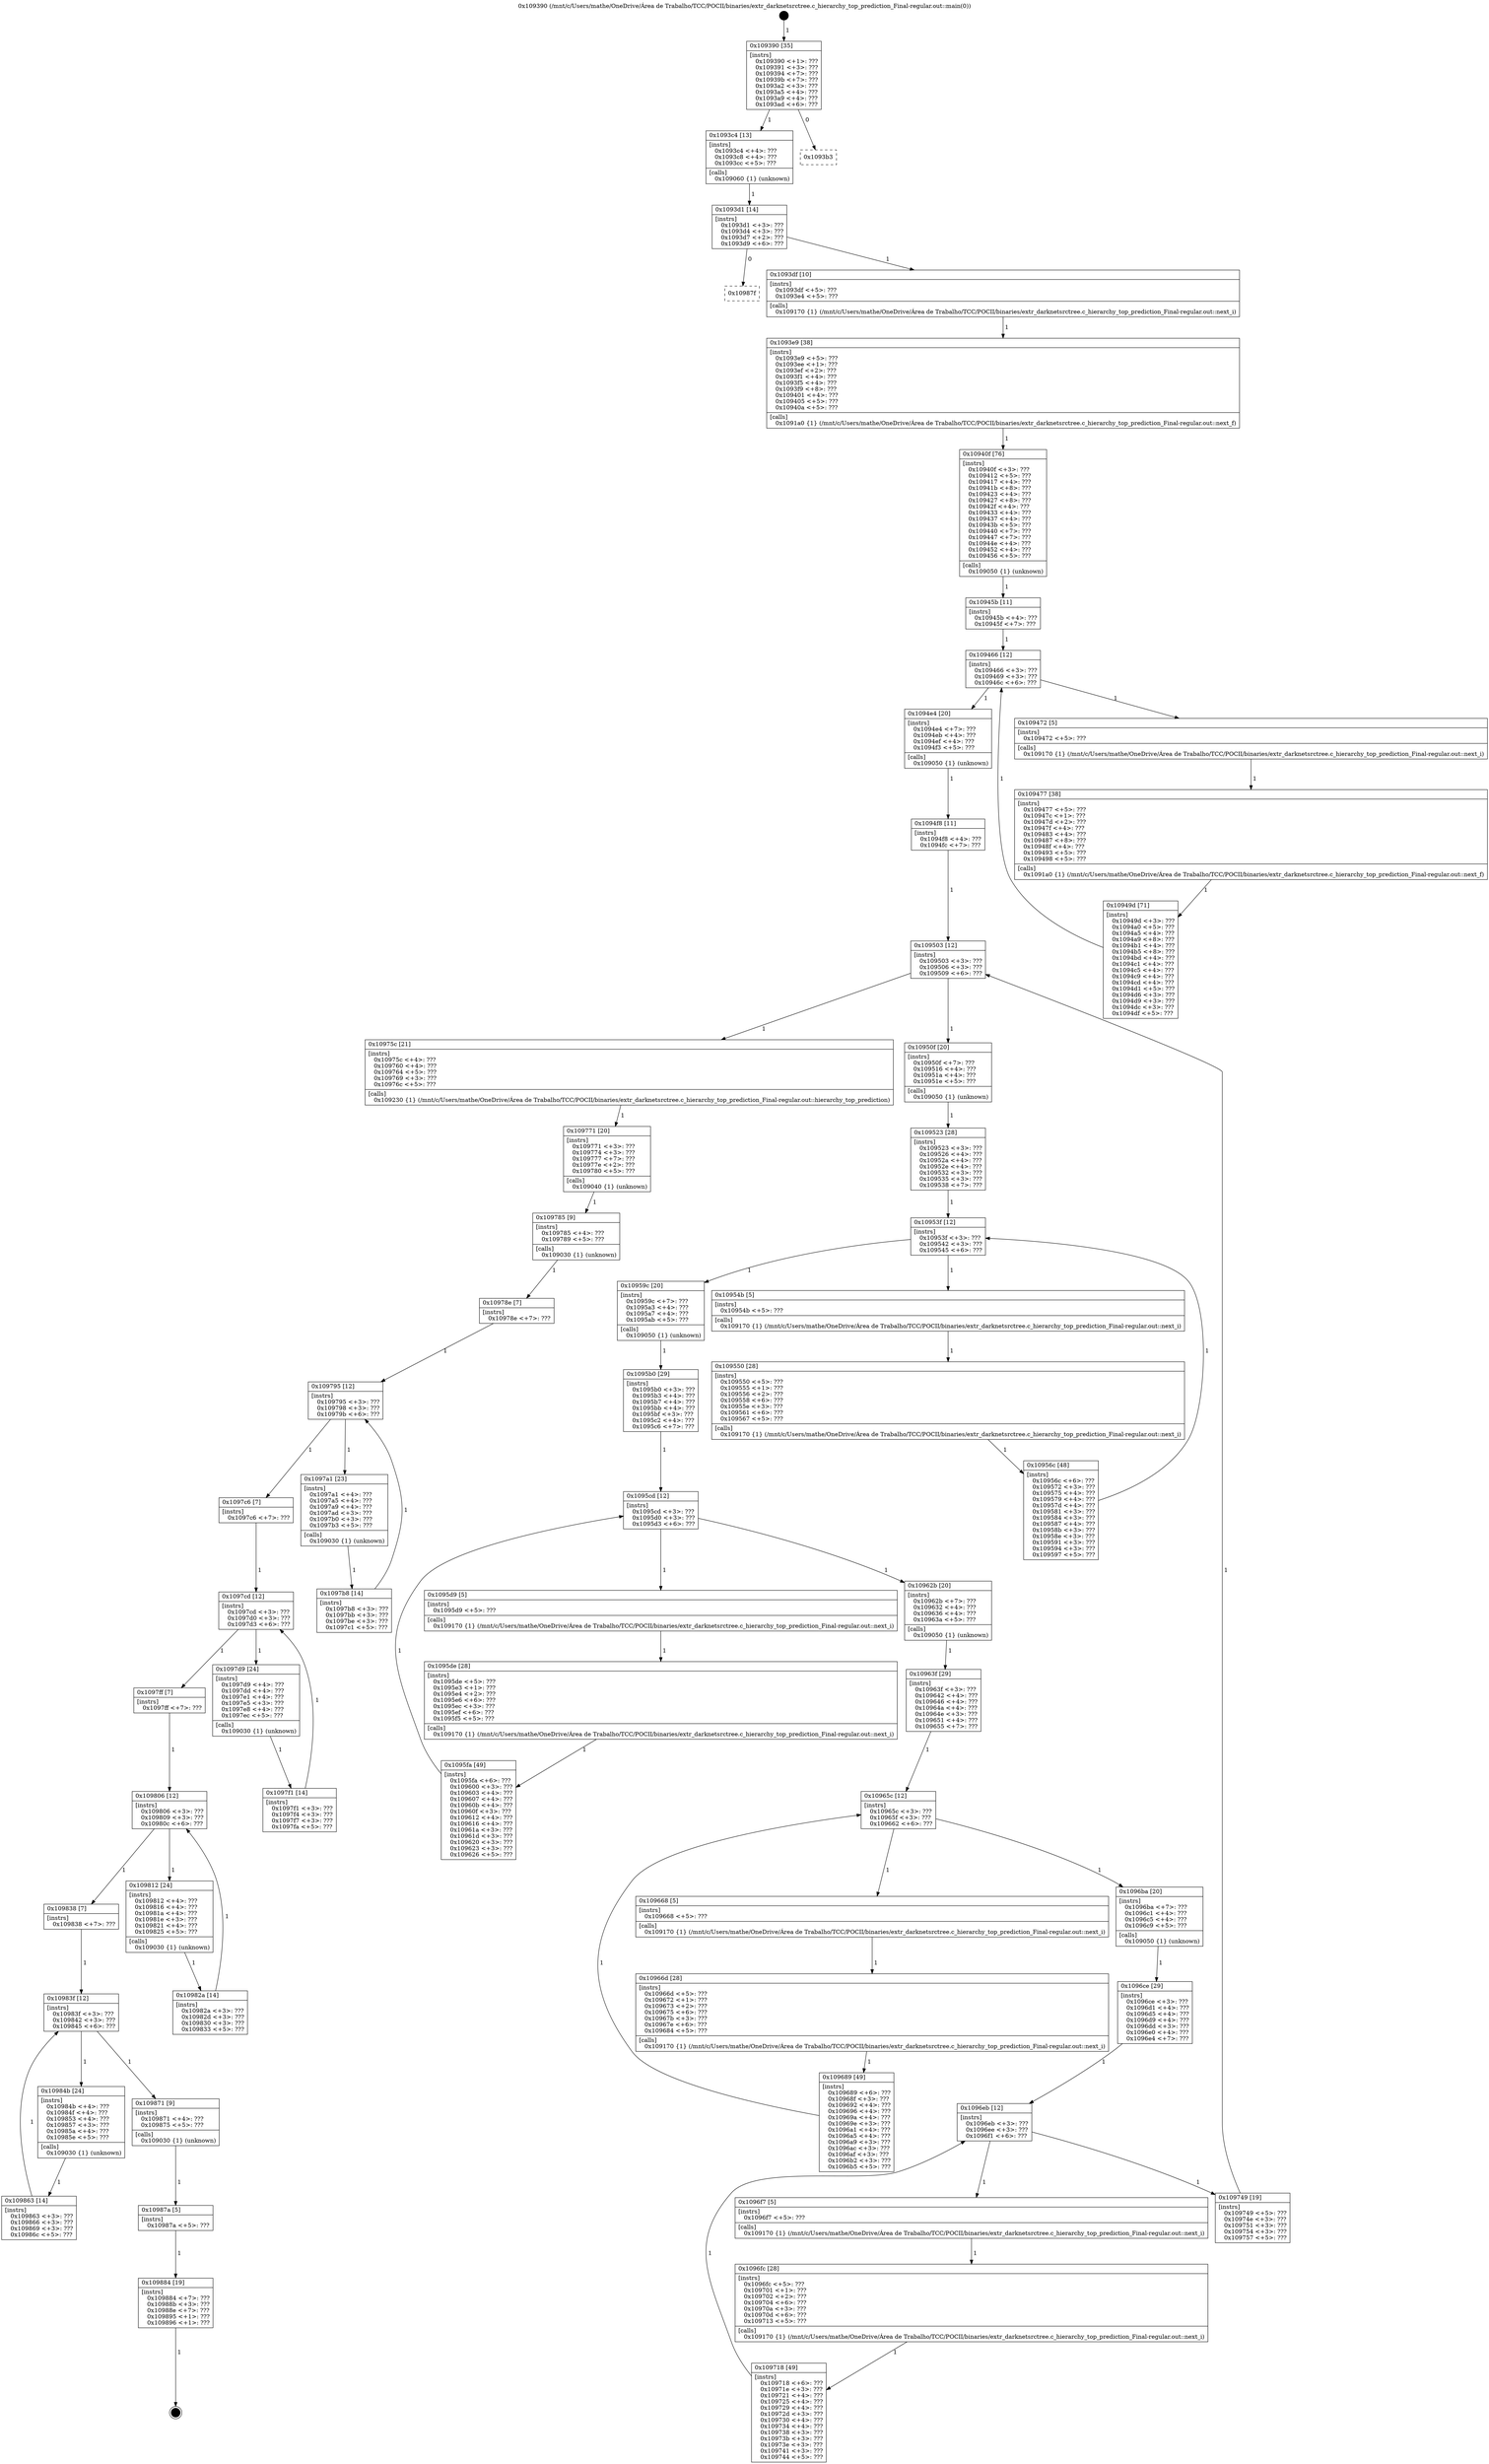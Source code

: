 digraph "0x109390" {
  label = "0x109390 (/mnt/c/Users/mathe/OneDrive/Área de Trabalho/TCC/POCII/binaries/extr_darknetsrctree.c_hierarchy_top_prediction_Final-regular.out::main(0))"
  labelloc = "t"
  node[shape=record]

  Entry [label="",width=0.3,height=0.3,shape=circle,fillcolor=black,style=filled]
  "0x109390" [label="{
     0x109390 [35]\l
     | [instrs]\l
     &nbsp;&nbsp;0x109390 \<+1\>: ???\l
     &nbsp;&nbsp;0x109391 \<+3\>: ???\l
     &nbsp;&nbsp;0x109394 \<+7\>: ???\l
     &nbsp;&nbsp;0x10939b \<+7\>: ???\l
     &nbsp;&nbsp;0x1093a2 \<+3\>: ???\l
     &nbsp;&nbsp;0x1093a5 \<+4\>: ???\l
     &nbsp;&nbsp;0x1093a9 \<+4\>: ???\l
     &nbsp;&nbsp;0x1093ad \<+6\>: ???\l
  }"]
  "0x1093c4" [label="{
     0x1093c4 [13]\l
     | [instrs]\l
     &nbsp;&nbsp;0x1093c4 \<+4\>: ???\l
     &nbsp;&nbsp;0x1093c8 \<+4\>: ???\l
     &nbsp;&nbsp;0x1093cc \<+5\>: ???\l
     | [calls]\l
     &nbsp;&nbsp;0x109060 \{1\} (unknown)\l
  }"]
  "0x1093b3" [label="{
     0x1093b3\l
  }", style=dashed]
  "0x1093d1" [label="{
     0x1093d1 [14]\l
     | [instrs]\l
     &nbsp;&nbsp;0x1093d1 \<+3\>: ???\l
     &nbsp;&nbsp;0x1093d4 \<+3\>: ???\l
     &nbsp;&nbsp;0x1093d7 \<+2\>: ???\l
     &nbsp;&nbsp;0x1093d9 \<+6\>: ???\l
  }"]
  "0x10987f" [label="{
     0x10987f\l
  }", style=dashed]
  "0x1093df" [label="{
     0x1093df [10]\l
     | [instrs]\l
     &nbsp;&nbsp;0x1093df \<+5\>: ???\l
     &nbsp;&nbsp;0x1093e4 \<+5\>: ???\l
     | [calls]\l
     &nbsp;&nbsp;0x109170 \{1\} (/mnt/c/Users/mathe/OneDrive/Área de Trabalho/TCC/POCII/binaries/extr_darknetsrctree.c_hierarchy_top_prediction_Final-regular.out::next_i)\l
  }"]
  Exit [label="",width=0.3,height=0.3,shape=circle,fillcolor=black,style=filled,peripheries=2]
  "0x1093e9" [label="{
     0x1093e9 [38]\l
     | [instrs]\l
     &nbsp;&nbsp;0x1093e9 \<+5\>: ???\l
     &nbsp;&nbsp;0x1093ee \<+1\>: ???\l
     &nbsp;&nbsp;0x1093ef \<+2\>: ???\l
     &nbsp;&nbsp;0x1093f1 \<+4\>: ???\l
     &nbsp;&nbsp;0x1093f5 \<+4\>: ???\l
     &nbsp;&nbsp;0x1093f9 \<+8\>: ???\l
     &nbsp;&nbsp;0x109401 \<+4\>: ???\l
     &nbsp;&nbsp;0x109405 \<+5\>: ???\l
     &nbsp;&nbsp;0x10940a \<+5\>: ???\l
     | [calls]\l
     &nbsp;&nbsp;0x1091a0 \{1\} (/mnt/c/Users/mathe/OneDrive/Área de Trabalho/TCC/POCII/binaries/extr_darknetsrctree.c_hierarchy_top_prediction_Final-regular.out::next_f)\l
  }"]
  "0x10940f" [label="{
     0x10940f [76]\l
     | [instrs]\l
     &nbsp;&nbsp;0x10940f \<+3\>: ???\l
     &nbsp;&nbsp;0x109412 \<+5\>: ???\l
     &nbsp;&nbsp;0x109417 \<+4\>: ???\l
     &nbsp;&nbsp;0x10941b \<+8\>: ???\l
     &nbsp;&nbsp;0x109423 \<+4\>: ???\l
     &nbsp;&nbsp;0x109427 \<+8\>: ???\l
     &nbsp;&nbsp;0x10942f \<+4\>: ???\l
     &nbsp;&nbsp;0x109433 \<+4\>: ???\l
     &nbsp;&nbsp;0x109437 \<+4\>: ???\l
     &nbsp;&nbsp;0x10943b \<+5\>: ???\l
     &nbsp;&nbsp;0x109440 \<+7\>: ???\l
     &nbsp;&nbsp;0x109447 \<+7\>: ???\l
     &nbsp;&nbsp;0x10944e \<+4\>: ???\l
     &nbsp;&nbsp;0x109452 \<+4\>: ???\l
     &nbsp;&nbsp;0x109456 \<+5\>: ???\l
     | [calls]\l
     &nbsp;&nbsp;0x109050 \{1\} (unknown)\l
  }"]
  "0x109466" [label="{
     0x109466 [12]\l
     | [instrs]\l
     &nbsp;&nbsp;0x109466 \<+3\>: ???\l
     &nbsp;&nbsp;0x109469 \<+3\>: ???\l
     &nbsp;&nbsp;0x10946c \<+6\>: ???\l
  }"]
  "0x1094e4" [label="{
     0x1094e4 [20]\l
     | [instrs]\l
     &nbsp;&nbsp;0x1094e4 \<+7\>: ???\l
     &nbsp;&nbsp;0x1094eb \<+4\>: ???\l
     &nbsp;&nbsp;0x1094ef \<+4\>: ???\l
     &nbsp;&nbsp;0x1094f3 \<+5\>: ???\l
     | [calls]\l
     &nbsp;&nbsp;0x109050 \{1\} (unknown)\l
  }"]
  "0x109472" [label="{
     0x109472 [5]\l
     | [instrs]\l
     &nbsp;&nbsp;0x109472 \<+5\>: ???\l
     | [calls]\l
     &nbsp;&nbsp;0x109170 \{1\} (/mnt/c/Users/mathe/OneDrive/Área de Trabalho/TCC/POCII/binaries/extr_darknetsrctree.c_hierarchy_top_prediction_Final-regular.out::next_i)\l
  }"]
  "0x109477" [label="{
     0x109477 [38]\l
     | [instrs]\l
     &nbsp;&nbsp;0x109477 \<+5\>: ???\l
     &nbsp;&nbsp;0x10947c \<+1\>: ???\l
     &nbsp;&nbsp;0x10947d \<+2\>: ???\l
     &nbsp;&nbsp;0x10947f \<+4\>: ???\l
     &nbsp;&nbsp;0x109483 \<+4\>: ???\l
     &nbsp;&nbsp;0x109487 \<+8\>: ???\l
     &nbsp;&nbsp;0x10948f \<+4\>: ???\l
     &nbsp;&nbsp;0x109493 \<+5\>: ???\l
     &nbsp;&nbsp;0x109498 \<+5\>: ???\l
     | [calls]\l
     &nbsp;&nbsp;0x1091a0 \{1\} (/mnt/c/Users/mathe/OneDrive/Área de Trabalho/TCC/POCII/binaries/extr_darknetsrctree.c_hierarchy_top_prediction_Final-regular.out::next_f)\l
  }"]
  "0x10949d" [label="{
     0x10949d [71]\l
     | [instrs]\l
     &nbsp;&nbsp;0x10949d \<+3\>: ???\l
     &nbsp;&nbsp;0x1094a0 \<+5\>: ???\l
     &nbsp;&nbsp;0x1094a5 \<+4\>: ???\l
     &nbsp;&nbsp;0x1094a9 \<+8\>: ???\l
     &nbsp;&nbsp;0x1094b1 \<+4\>: ???\l
     &nbsp;&nbsp;0x1094b5 \<+8\>: ???\l
     &nbsp;&nbsp;0x1094bd \<+4\>: ???\l
     &nbsp;&nbsp;0x1094c1 \<+4\>: ???\l
     &nbsp;&nbsp;0x1094c5 \<+4\>: ???\l
     &nbsp;&nbsp;0x1094c9 \<+4\>: ???\l
     &nbsp;&nbsp;0x1094cd \<+4\>: ???\l
     &nbsp;&nbsp;0x1094d1 \<+5\>: ???\l
     &nbsp;&nbsp;0x1094d6 \<+3\>: ???\l
     &nbsp;&nbsp;0x1094d9 \<+3\>: ???\l
     &nbsp;&nbsp;0x1094dc \<+3\>: ???\l
     &nbsp;&nbsp;0x1094df \<+5\>: ???\l
  }"]
  "0x10945b" [label="{
     0x10945b [11]\l
     | [instrs]\l
     &nbsp;&nbsp;0x10945b \<+4\>: ???\l
     &nbsp;&nbsp;0x10945f \<+7\>: ???\l
  }"]
  "0x109503" [label="{
     0x109503 [12]\l
     | [instrs]\l
     &nbsp;&nbsp;0x109503 \<+3\>: ???\l
     &nbsp;&nbsp;0x109506 \<+3\>: ???\l
     &nbsp;&nbsp;0x109509 \<+6\>: ???\l
  }"]
  "0x10975c" [label="{
     0x10975c [21]\l
     | [instrs]\l
     &nbsp;&nbsp;0x10975c \<+4\>: ???\l
     &nbsp;&nbsp;0x109760 \<+4\>: ???\l
     &nbsp;&nbsp;0x109764 \<+5\>: ???\l
     &nbsp;&nbsp;0x109769 \<+3\>: ???\l
     &nbsp;&nbsp;0x10976c \<+5\>: ???\l
     | [calls]\l
     &nbsp;&nbsp;0x109230 \{1\} (/mnt/c/Users/mathe/OneDrive/Área de Trabalho/TCC/POCII/binaries/extr_darknetsrctree.c_hierarchy_top_prediction_Final-regular.out::hierarchy_top_prediction)\l
  }"]
  "0x10950f" [label="{
     0x10950f [20]\l
     | [instrs]\l
     &nbsp;&nbsp;0x10950f \<+7\>: ???\l
     &nbsp;&nbsp;0x109516 \<+4\>: ???\l
     &nbsp;&nbsp;0x10951a \<+4\>: ???\l
     &nbsp;&nbsp;0x10951e \<+5\>: ???\l
     | [calls]\l
     &nbsp;&nbsp;0x109050 \{1\} (unknown)\l
  }"]
  "0x10953f" [label="{
     0x10953f [12]\l
     | [instrs]\l
     &nbsp;&nbsp;0x10953f \<+3\>: ???\l
     &nbsp;&nbsp;0x109542 \<+3\>: ???\l
     &nbsp;&nbsp;0x109545 \<+6\>: ???\l
  }"]
  "0x10959c" [label="{
     0x10959c [20]\l
     | [instrs]\l
     &nbsp;&nbsp;0x10959c \<+7\>: ???\l
     &nbsp;&nbsp;0x1095a3 \<+4\>: ???\l
     &nbsp;&nbsp;0x1095a7 \<+4\>: ???\l
     &nbsp;&nbsp;0x1095ab \<+5\>: ???\l
     | [calls]\l
     &nbsp;&nbsp;0x109050 \{1\} (unknown)\l
  }"]
  "0x10954b" [label="{
     0x10954b [5]\l
     | [instrs]\l
     &nbsp;&nbsp;0x10954b \<+5\>: ???\l
     | [calls]\l
     &nbsp;&nbsp;0x109170 \{1\} (/mnt/c/Users/mathe/OneDrive/Área de Trabalho/TCC/POCII/binaries/extr_darknetsrctree.c_hierarchy_top_prediction_Final-regular.out::next_i)\l
  }"]
  "0x109550" [label="{
     0x109550 [28]\l
     | [instrs]\l
     &nbsp;&nbsp;0x109550 \<+5\>: ???\l
     &nbsp;&nbsp;0x109555 \<+1\>: ???\l
     &nbsp;&nbsp;0x109556 \<+2\>: ???\l
     &nbsp;&nbsp;0x109558 \<+6\>: ???\l
     &nbsp;&nbsp;0x10955e \<+3\>: ???\l
     &nbsp;&nbsp;0x109561 \<+6\>: ???\l
     &nbsp;&nbsp;0x109567 \<+5\>: ???\l
     | [calls]\l
     &nbsp;&nbsp;0x109170 \{1\} (/mnt/c/Users/mathe/OneDrive/Área de Trabalho/TCC/POCII/binaries/extr_darknetsrctree.c_hierarchy_top_prediction_Final-regular.out::next_i)\l
  }"]
  "0x10956c" [label="{
     0x10956c [48]\l
     | [instrs]\l
     &nbsp;&nbsp;0x10956c \<+6\>: ???\l
     &nbsp;&nbsp;0x109572 \<+3\>: ???\l
     &nbsp;&nbsp;0x109575 \<+4\>: ???\l
     &nbsp;&nbsp;0x109579 \<+4\>: ???\l
     &nbsp;&nbsp;0x10957d \<+4\>: ???\l
     &nbsp;&nbsp;0x109581 \<+3\>: ???\l
     &nbsp;&nbsp;0x109584 \<+3\>: ???\l
     &nbsp;&nbsp;0x109587 \<+4\>: ???\l
     &nbsp;&nbsp;0x10958b \<+3\>: ???\l
     &nbsp;&nbsp;0x10958e \<+3\>: ???\l
     &nbsp;&nbsp;0x109591 \<+3\>: ???\l
     &nbsp;&nbsp;0x109594 \<+3\>: ???\l
     &nbsp;&nbsp;0x109597 \<+5\>: ???\l
  }"]
  "0x109523" [label="{
     0x109523 [28]\l
     | [instrs]\l
     &nbsp;&nbsp;0x109523 \<+3\>: ???\l
     &nbsp;&nbsp;0x109526 \<+4\>: ???\l
     &nbsp;&nbsp;0x10952a \<+4\>: ???\l
     &nbsp;&nbsp;0x10952e \<+4\>: ???\l
     &nbsp;&nbsp;0x109532 \<+3\>: ???\l
     &nbsp;&nbsp;0x109535 \<+3\>: ???\l
     &nbsp;&nbsp;0x109538 \<+7\>: ???\l
  }"]
  "0x1095cd" [label="{
     0x1095cd [12]\l
     | [instrs]\l
     &nbsp;&nbsp;0x1095cd \<+3\>: ???\l
     &nbsp;&nbsp;0x1095d0 \<+3\>: ???\l
     &nbsp;&nbsp;0x1095d3 \<+6\>: ???\l
  }"]
  "0x10962b" [label="{
     0x10962b [20]\l
     | [instrs]\l
     &nbsp;&nbsp;0x10962b \<+7\>: ???\l
     &nbsp;&nbsp;0x109632 \<+4\>: ???\l
     &nbsp;&nbsp;0x109636 \<+4\>: ???\l
     &nbsp;&nbsp;0x10963a \<+5\>: ???\l
     | [calls]\l
     &nbsp;&nbsp;0x109050 \{1\} (unknown)\l
  }"]
  "0x1095d9" [label="{
     0x1095d9 [5]\l
     | [instrs]\l
     &nbsp;&nbsp;0x1095d9 \<+5\>: ???\l
     | [calls]\l
     &nbsp;&nbsp;0x109170 \{1\} (/mnt/c/Users/mathe/OneDrive/Área de Trabalho/TCC/POCII/binaries/extr_darknetsrctree.c_hierarchy_top_prediction_Final-regular.out::next_i)\l
  }"]
  "0x1095de" [label="{
     0x1095de [28]\l
     | [instrs]\l
     &nbsp;&nbsp;0x1095de \<+5\>: ???\l
     &nbsp;&nbsp;0x1095e3 \<+1\>: ???\l
     &nbsp;&nbsp;0x1095e4 \<+2\>: ???\l
     &nbsp;&nbsp;0x1095e6 \<+6\>: ???\l
     &nbsp;&nbsp;0x1095ec \<+3\>: ???\l
     &nbsp;&nbsp;0x1095ef \<+6\>: ???\l
     &nbsp;&nbsp;0x1095f5 \<+5\>: ???\l
     | [calls]\l
     &nbsp;&nbsp;0x109170 \{1\} (/mnt/c/Users/mathe/OneDrive/Área de Trabalho/TCC/POCII/binaries/extr_darknetsrctree.c_hierarchy_top_prediction_Final-regular.out::next_i)\l
  }"]
  "0x1095fa" [label="{
     0x1095fa [49]\l
     | [instrs]\l
     &nbsp;&nbsp;0x1095fa \<+6\>: ???\l
     &nbsp;&nbsp;0x109600 \<+3\>: ???\l
     &nbsp;&nbsp;0x109603 \<+4\>: ???\l
     &nbsp;&nbsp;0x109607 \<+4\>: ???\l
     &nbsp;&nbsp;0x10960b \<+4\>: ???\l
     &nbsp;&nbsp;0x10960f \<+3\>: ???\l
     &nbsp;&nbsp;0x109612 \<+4\>: ???\l
     &nbsp;&nbsp;0x109616 \<+4\>: ???\l
     &nbsp;&nbsp;0x10961a \<+3\>: ???\l
     &nbsp;&nbsp;0x10961d \<+3\>: ???\l
     &nbsp;&nbsp;0x109620 \<+3\>: ???\l
     &nbsp;&nbsp;0x109623 \<+3\>: ???\l
     &nbsp;&nbsp;0x109626 \<+5\>: ???\l
  }"]
  "0x1095b0" [label="{
     0x1095b0 [29]\l
     | [instrs]\l
     &nbsp;&nbsp;0x1095b0 \<+3\>: ???\l
     &nbsp;&nbsp;0x1095b3 \<+4\>: ???\l
     &nbsp;&nbsp;0x1095b7 \<+4\>: ???\l
     &nbsp;&nbsp;0x1095bb \<+4\>: ???\l
     &nbsp;&nbsp;0x1095bf \<+3\>: ???\l
     &nbsp;&nbsp;0x1095c2 \<+4\>: ???\l
     &nbsp;&nbsp;0x1095c6 \<+7\>: ???\l
  }"]
  "0x10965c" [label="{
     0x10965c [12]\l
     | [instrs]\l
     &nbsp;&nbsp;0x10965c \<+3\>: ???\l
     &nbsp;&nbsp;0x10965f \<+3\>: ???\l
     &nbsp;&nbsp;0x109662 \<+6\>: ???\l
  }"]
  "0x1096ba" [label="{
     0x1096ba [20]\l
     | [instrs]\l
     &nbsp;&nbsp;0x1096ba \<+7\>: ???\l
     &nbsp;&nbsp;0x1096c1 \<+4\>: ???\l
     &nbsp;&nbsp;0x1096c5 \<+4\>: ???\l
     &nbsp;&nbsp;0x1096c9 \<+5\>: ???\l
     | [calls]\l
     &nbsp;&nbsp;0x109050 \{1\} (unknown)\l
  }"]
  "0x109668" [label="{
     0x109668 [5]\l
     | [instrs]\l
     &nbsp;&nbsp;0x109668 \<+5\>: ???\l
     | [calls]\l
     &nbsp;&nbsp;0x109170 \{1\} (/mnt/c/Users/mathe/OneDrive/Área de Trabalho/TCC/POCII/binaries/extr_darknetsrctree.c_hierarchy_top_prediction_Final-regular.out::next_i)\l
  }"]
  "0x10966d" [label="{
     0x10966d [28]\l
     | [instrs]\l
     &nbsp;&nbsp;0x10966d \<+5\>: ???\l
     &nbsp;&nbsp;0x109672 \<+1\>: ???\l
     &nbsp;&nbsp;0x109673 \<+2\>: ???\l
     &nbsp;&nbsp;0x109675 \<+6\>: ???\l
     &nbsp;&nbsp;0x10967b \<+3\>: ???\l
     &nbsp;&nbsp;0x10967e \<+6\>: ???\l
     &nbsp;&nbsp;0x109684 \<+5\>: ???\l
     | [calls]\l
     &nbsp;&nbsp;0x109170 \{1\} (/mnt/c/Users/mathe/OneDrive/Área de Trabalho/TCC/POCII/binaries/extr_darknetsrctree.c_hierarchy_top_prediction_Final-regular.out::next_i)\l
  }"]
  "0x109689" [label="{
     0x109689 [49]\l
     | [instrs]\l
     &nbsp;&nbsp;0x109689 \<+6\>: ???\l
     &nbsp;&nbsp;0x10968f \<+3\>: ???\l
     &nbsp;&nbsp;0x109692 \<+4\>: ???\l
     &nbsp;&nbsp;0x109696 \<+4\>: ???\l
     &nbsp;&nbsp;0x10969a \<+4\>: ???\l
     &nbsp;&nbsp;0x10969e \<+3\>: ???\l
     &nbsp;&nbsp;0x1096a1 \<+4\>: ???\l
     &nbsp;&nbsp;0x1096a5 \<+4\>: ???\l
     &nbsp;&nbsp;0x1096a9 \<+3\>: ???\l
     &nbsp;&nbsp;0x1096ac \<+3\>: ???\l
     &nbsp;&nbsp;0x1096af \<+3\>: ???\l
     &nbsp;&nbsp;0x1096b2 \<+3\>: ???\l
     &nbsp;&nbsp;0x1096b5 \<+5\>: ???\l
  }"]
  "0x10963f" [label="{
     0x10963f [29]\l
     | [instrs]\l
     &nbsp;&nbsp;0x10963f \<+3\>: ???\l
     &nbsp;&nbsp;0x109642 \<+4\>: ???\l
     &nbsp;&nbsp;0x109646 \<+4\>: ???\l
     &nbsp;&nbsp;0x10964a \<+4\>: ???\l
     &nbsp;&nbsp;0x10964e \<+3\>: ???\l
     &nbsp;&nbsp;0x109651 \<+4\>: ???\l
     &nbsp;&nbsp;0x109655 \<+7\>: ???\l
  }"]
  "0x1096eb" [label="{
     0x1096eb [12]\l
     | [instrs]\l
     &nbsp;&nbsp;0x1096eb \<+3\>: ???\l
     &nbsp;&nbsp;0x1096ee \<+3\>: ???\l
     &nbsp;&nbsp;0x1096f1 \<+6\>: ???\l
  }"]
  "0x109749" [label="{
     0x109749 [19]\l
     | [instrs]\l
     &nbsp;&nbsp;0x109749 \<+5\>: ???\l
     &nbsp;&nbsp;0x10974e \<+3\>: ???\l
     &nbsp;&nbsp;0x109751 \<+3\>: ???\l
     &nbsp;&nbsp;0x109754 \<+3\>: ???\l
     &nbsp;&nbsp;0x109757 \<+5\>: ???\l
  }"]
  "0x1096f7" [label="{
     0x1096f7 [5]\l
     | [instrs]\l
     &nbsp;&nbsp;0x1096f7 \<+5\>: ???\l
     | [calls]\l
     &nbsp;&nbsp;0x109170 \{1\} (/mnt/c/Users/mathe/OneDrive/Área de Trabalho/TCC/POCII/binaries/extr_darknetsrctree.c_hierarchy_top_prediction_Final-regular.out::next_i)\l
  }"]
  "0x1096fc" [label="{
     0x1096fc [28]\l
     | [instrs]\l
     &nbsp;&nbsp;0x1096fc \<+5\>: ???\l
     &nbsp;&nbsp;0x109701 \<+1\>: ???\l
     &nbsp;&nbsp;0x109702 \<+2\>: ???\l
     &nbsp;&nbsp;0x109704 \<+6\>: ???\l
     &nbsp;&nbsp;0x10970a \<+3\>: ???\l
     &nbsp;&nbsp;0x10970d \<+6\>: ???\l
     &nbsp;&nbsp;0x109713 \<+5\>: ???\l
     | [calls]\l
     &nbsp;&nbsp;0x109170 \{1\} (/mnt/c/Users/mathe/OneDrive/Área de Trabalho/TCC/POCII/binaries/extr_darknetsrctree.c_hierarchy_top_prediction_Final-regular.out::next_i)\l
  }"]
  "0x109718" [label="{
     0x109718 [49]\l
     | [instrs]\l
     &nbsp;&nbsp;0x109718 \<+6\>: ???\l
     &nbsp;&nbsp;0x10971e \<+3\>: ???\l
     &nbsp;&nbsp;0x109721 \<+4\>: ???\l
     &nbsp;&nbsp;0x109725 \<+4\>: ???\l
     &nbsp;&nbsp;0x109729 \<+4\>: ???\l
     &nbsp;&nbsp;0x10972d \<+3\>: ???\l
     &nbsp;&nbsp;0x109730 \<+4\>: ???\l
     &nbsp;&nbsp;0x109734 \<+4\>: ???\l
     &nbsp;&nbsp;0x109738 \<+3\>: ???\l
     &nbsp;&nbsp;0x10973b \<+3\>: ???\l
     &nbsp;&nbsp;0x10973e \<+3\>: ???\l
     &nbsp;&nbsp;0x109741 \<+3\>: ???\l
     &nbsp;&nbsp;0x109744 \<+5\>: ???\l
  }"]
  "0x1096ce" [label="{
     0x1096ce [29]\l
     | [instrs]\l
     &nbsp;&nbsp;0x1096ce \<+3\>: ???\l
     &nbsp;&nbsp;0x1096d1 \<+4\>: ???\l
     &nbsp;&nbsp;0x1096d5 \<+4\>: ???\l
     &nbsp;&nbsp;0x1096d9 \<+4\>: ???\l
     &nbsp;&nbsp;0x1096dd \<+3\>: ???\l
     &nbsp;&nbsp;0x1096e0 \<+4\>: ???\l
     &nbsp;&nbsp;0x1096e4 \<+7\>: ???\l
  }"]
  "0x109884" [label="{
     0x109884 [19]\l
     | [instrs]\l
     &nbsp;&nbsp;0x109884 \<+7\>: ???\l
     &nbsp;&nbsp;0x10988b \<+3\>: ???\l
     &nbsp;&nbsp;0x10988e \<+7\>: ???\l
     &nbsp;&nbsp;0x109895 \<+1\>: ???\l
     &nbsp;&nbsp;0x109896 \<+1\>: ???\l
  }"]
  "0x1094f8" [label="{
     0x1094f8 [11]\l
     | [instrs]\l
     &nbsp;&nbsp;0x1094f8 \<+4\>: ???\l
     &nbsp;&nbsp;0x1094fc \<+7\>: ???\l
  }"]
  "0x109771" [label="{
     0x109771 [20]\l
     | [instrs]\l
     &nbsp;&nbsp;0x109771 \<+3\>: ???\l
     &nbsp;&nbsp;0x109774 \<+3\>: ???\l
     &nbsp;&nbsp;0x109777 \<+7\>: ???\l
     &nbsp;&nbsp;0x10977e \<+2\>: ???\l
     &nbsp;&nbsp;0x109780 \<+5\>: ???\l
     | [calls]\l
     &nbsp;&nbsp;0x109040 \{1\} (unknown)\l
  }"]
  "0x109785" [label="{
     0x109785 [9]\l
     | [instrs]\l
     &nbsp;&nbsp;0x109785 \<+4\>: ???\l
     &nbsp;&nbsp;0x109789 \<+5\>: ???\l
     | [calls]\l
     &nbsp;&nbsp;0x109030 \{1\} (unknown)\l
  }"]
  "0x109795" [label="{
     0x109795 [12]\l
     | [instrs]\l
     &nbsp;&nbsp;0x109795 \<+3\>: ???\l
     &nbsp;&nbsp;0x109798 \<+3\>: ???\l
     &nbsp;&nbsp;0x10979b \<+6\>: ???\l
  }"]
  "0x1097cd" [label="{
     0x1097cd [12]\l
     | [instrs]\l
     &nbsp;&nbsp;0x1097cd \<+3\>: ???\l
     &nbsp;&nbsp;0x1097d0 \<+3\>: ???\l
     &nbsp;&nbsp;0x1097d3 \<+6\>: ???\l
  }"]
  "0x1097a1" [label="{
     0x1097a1 [23]\l
     | [instrs]\l
     &nbsp;&nbsp;0x1097a1 \<+4\>: ???\l
     &nbsp;&nbsp;0x1097a5 \<+4\>: ???\l
     &nbsp;&nbsp;0x1097a9 \<+4\>: ???\l
     &nbsp;&nbsp;0x1097ad \<+3\>: ???\l
     &nbsp;&nbsp;0x1097b0 \<+3\>: ???\l
     &nbsp;&nbsp;0x1097b3 \<+5\>: ???\l
     | [calls]\l
     &nbsp;&nbsp;0x109030 \{1\} (unknown)\l
  }"]
  "0x1097b8" [label="{
     0x1097b8 [14]\l
     | [instrs]\l
     &nbsp;&nbsp;0x1097b8 \<+3\>: ???\l
     &nbsp;&nbsp;0x1097bb \<+3\>: ???\l
     &nbsp;&nbsp;0x1097be \<+3\>: ???\l
     &nbsp;&nbsp;0x1097c1 \<+5\>: ???\l
  }"]
  "0x10978e" [label="{
     0x10978e [7]\l
     | [instrs]\l
     &nbsp;&nbsp;0x10978e \<+7\>: ???\l
  }"]
  "0x109806" [label="{
     0x109806 [12]\l
     | [instrs]\l
     &nbsp;&nbsp;0x109806 \<+3\>: ???\l
     &nbsp;&nbsp;0x109809 \<+3\>: ???\l
     &nbsp;&nbsp;0x10980c \<+6\>: ???\l
  }"]
  "0x1097d9" [label="{
     0x1097d9 [24]\l
     | [instrs]\l
     &nbsp;&nbsp;0x1097d9 \<+4\>: ???\l
     &nbsp;&nbsp;0x1097dd \<+4\>: ???\l
     &nbsp;&nbsp;0x1097e1 \<+4\>: ???\l
     &nbsp;&nbsp;0x1097e5 \<+3\>: ???\l
     &nbsp;&nbsp;0x1097e8 \<+4\>: ???\l
     &nbsp;&nbsp;0x1097ec \<+5\>: ???\l
     | [calls]\l
     &nbsp;&nbsp;0x109030 \{1\} (unknown)\l
  }"]
  "0x1097f1" [label="{
     0x1097f1 [14]\l
     | [instrs]\l
     &nbsp;&nbsp;0x1097f1 \<+3\>: ???\l
     &nbsp;&nbsp;0x1097f4 \<+3\>: ???\l
     &nbsp;&nbsp;0x1097f7 \<+3\>: ???\l
     &nbsp;&nbsp;0x1097fa \<+5\>: ???\l
  }"]
  "0x1097c6" [label="{
     0x1097c6 [7]\l
     | [instrs]\l
     &nbsp;&nbsp;0x1097c6 \<+7\>: ???\l
  }"]
  "0x10983f" [label="{
     0x10983f [12]\l
     | [instrs]\l
     &nbsp;&nbsp;0x10983f \<+3\>: ???\l
     &nbsp;&nbsp;0x109842 \<+3\>: ???\l
     &nbsp;&nbsp;0x109845 \<+6\>: ???\l
  }"]
  "0x109812" [label="{
     0x109812 [24]\l
     | [instrs]\l
     &nbsp;&nbsp;0x109812 \<+4\>: ???\l
     &nbsp;&nbsp;0x109816 \<+4\>: ???\l
     &nbsp;&nbsp;0x10981a \<+4\>: ???\l
     &nbsp;&nbsp;0x10981e \<+3\>: ???\l
     &nbsp;&nbsp;0x109821 \<+4\>: ???\l
     &nbsp;&nbsp;0x109825 \<+5\>: ???\l
     | [calls]\l
     &nbsp;&nbsp;0x109030 \{1\} (unknown)\l
  }"]
  "0x10982a" [label="{
     0x10982a [14]\l
     | [instrs]\l
     &nbsp;&nbsp;0x10982a \<+3\>: ???\l
     &nbsp;&nbsp;0x10982d \<+3\>: ???\l
     &nbsp;&nbsp;0x109830 \<+3\>: ???\l
     &nbsp;&nbsp;0x109833 \<+5\>: ???\l
  }"]
  "0x1097ff" [label="{
     0x1097ff [7]\l
     | [instrs]\l
     &nbsp;&nbsp;0x1097ff \<+7\>: ???\l
  }"]
  "0x109871" [label="{
     0x109871 [9]\l
     | [instrs]\l
     &nbsp;&nbsp;0x109871 \<+4\>: ???\l
     &nbsp;&nbsp;0x109875 \<+5\>: ???\l
     | [calls]\l
     &nbsp;&nbsp;0x109030 \{1\} (unknown)\l
  }"]
  "0x10984b" [label="{
     0x10984b [24]\l
     | [instrs]\l
     &nbsp;&nbsp;0x10984b \<+4\>: ???\l
     &nbsp;&nbsp;0x10984f \<+4\>: ???\l
     &nbsp;&nbsp;0x109853 \<+4\>: ???\l
     &nbsp;&nbsp;0x109857 \<+3\>: ???\l
     &nbsp;&nbsp;0x10985a \<+4\>: ???\l
     &nbsp;&nbsp;0x10985e \<+5\>: ???\l
     | [calls]\l
     &nbsp;&nbsp;0x109030 \{1\} (unknown)\l
  }"]
  "0x109863" [label="{
     0x109863 [14]\l
     | [instrs]\l
     &nbsp;&nbsp;0x109863 \<+3\>: ???\l
     &nbsp;&nbsp;0x109866 \<+3\>: ???\l
     &nbsp;&nbsp;0x109869 \<+3\>: ???\l
     &nbsp;&nbsp;0x10986c \<+5\>: ???\l
  }"]
  "0x109838" [label="{
     0x109838 [7]\l
     | [instrs]\l
     &nbsp;&nbsp;0x109838 \<+7\>: ???\l
  }"]
  "0x10987a" [label="{
     0x10987a [5]\l
     | [instrs]\l
     &nbsp;&nbsp;0x10987a \<+5\>: ???\l
  }"]
  Entry -> "0x109390" [label=" 1"]
  "0x109390" -> "0x1093c4" [label=" 1"]
  "0x109390" -> "0x1093b3" [label=" 0"]
  "0x1093c4" -> "0x1093d1" [label=" 1"]
  "0x1093d1" -> "0x10987f" [label=" 0"]
  "0x1093d1" -> "0x1093df" [label=" 1"]
  "0x109884" -> Exit [label=" 1"]
  "0x1093df" -> "0x1093e9" [label=" 1"]
  "0x1093e9" -> "0x10940f" [label=" 1"]
  "0x10940f" -> "0x10945b" [label=" 1"]
  "0x109466" -> "0x1094e4" [label=" 1"]
  "0x109466" -> "0x109472" [label=" 1"]
  "0x109472" -> "0x109477" [label=" 1"]
  "0x109477" -> "0x10949d" [label=" 1"]
  "0x10945b" -> "0x109466" [label=" 1"]
  "0x10949d" -> "0x109466" [label=" 1"]
  "0x1094e4" -> "0x1094f8" [label=" 1"]
  "0x109503" -> "0x10975c" [label=" 1"]
  "0x109503" -> "0x10950f" [label=" 1"]
  "0x10950f" -> "0x109523" [label=" 1"]
  "0x10953f" -> "0x10959c" [label=" 1"]
  "0x10953f" -> "0x10954b" [label=" 1"]
  "0x10954b" -> "0x109550" [label=" 1"]
  "0x109550" -> "0x10956c" [label=" 1"]
  "0x109523" -> "0x10953f" [label=" 1"]
  "0x10956c" -> "0x10953f" [label=" 1"]
  "0x10959c" -> "0x1095b0" [label=" 1"]
  "0x1095cd" -> "0x10962b" [label=" 1"]
  "0x1095cd" -> "0x1095d9" [label=" 1"]
  "0x1095d9" -> "0x1095de" [label=" 1"]
  "0x1095de" -> "0x1095fa" [label=" 1"]
  "0x1095b0" -> "0x1095cd" [label=" 1"]
  "0x1095fa" -> "0x1095cd" [label=" 1"]
  "0x10962b" -> "0x10963f" [label=" 1"]
  "0x10965c" -> "0x1096ba" [label=" 1"]
  "0x10965c" -> "0x109668" [label=" 1"]
  "0x109668" -> "0x10966d" [label=" 1"]
  "0x10966d" -> "0x109689" [label=" 1"]
  "0x10963f" -> "0x10965c" [label=" 1"]
  "0x109689" -> "0x10965c" [label=" 1"]
  "0x1096ba" -> "0x1096ce" [label=" 1"]
  "0x1096eb" -> "0x109749" [label=" 1"]
  "0x1096eb" -> "0x1096f7" [label=" 1"]
  "0x1096f7" -> "0x1096fc" [label=" 1"]
  "0x1096fc" -> "0x109718" [label=" 1"]
  "0x1096ce" -> "0x1096eb" [label=" 1"]
  "0x109718" -> "0x1096eb" [label=" 1"]
  "0x10987a" -> "0x109884" [label=" 1"]
  "0x1094f8" -> "0x109503" [label=" 1"]
  "0x109749" -> "0x109503" [label=" 1"]
  "0x10975c" -> "0x109771" [label=" 1"]
  "0x109771" -> "0x109785" [label=" 1"]
  "0x109785" -> "0x10978e" [label=" 1"]
  "0x109795" -> "0x1097c6" [label=" 1"]
  "0x109795" -> "0x1097a1" [label=" 1"]
  "0x1097a1" -> "0x1097b8" [label=" 1"]
  "0x10978e" -> "0x109795" [label=" 1"]
  "0x1097b8" -> "0x109795" [label=" 1"]
  "0x1097cd" -> "0x1097ff" [label=" 1"]
  "0x1097cd" -> "0x1097d9" [label=" 1"]
  "0x1097d9" -> "0x1097f1" [label=" 1"]
  "0x1097c6" -> "0x1097cd" [label=" 1"]
  "0x1097f1" -> "0x1097cd" [label=" 1"]
  "0x109806" -> "0x109838" [label=" 1"]
  "0x109806" -> "0x109812" [label=" 1"]
  "0x109812" -> "0x10982a" [label=" 1"]
  "0x1097ff" -> "0x109806" [label=" 1"]
  "0x10982a" -> "0x109806" [label=" 1"]
  "0x10983f" -> "0x109871" [label=" 1"]
  "0x10983f" -> "0x10984b" [label=" 1"]
  "0x10984b" -> "0x109863" [label=" 1"]
  "0x109838" -> "0x10983f" [label=" 1"]
  "0x109863" -> "0x10983f" [label=" 1"]
  "0x109871" -> "0x10987a" [label=" 1"]
}
